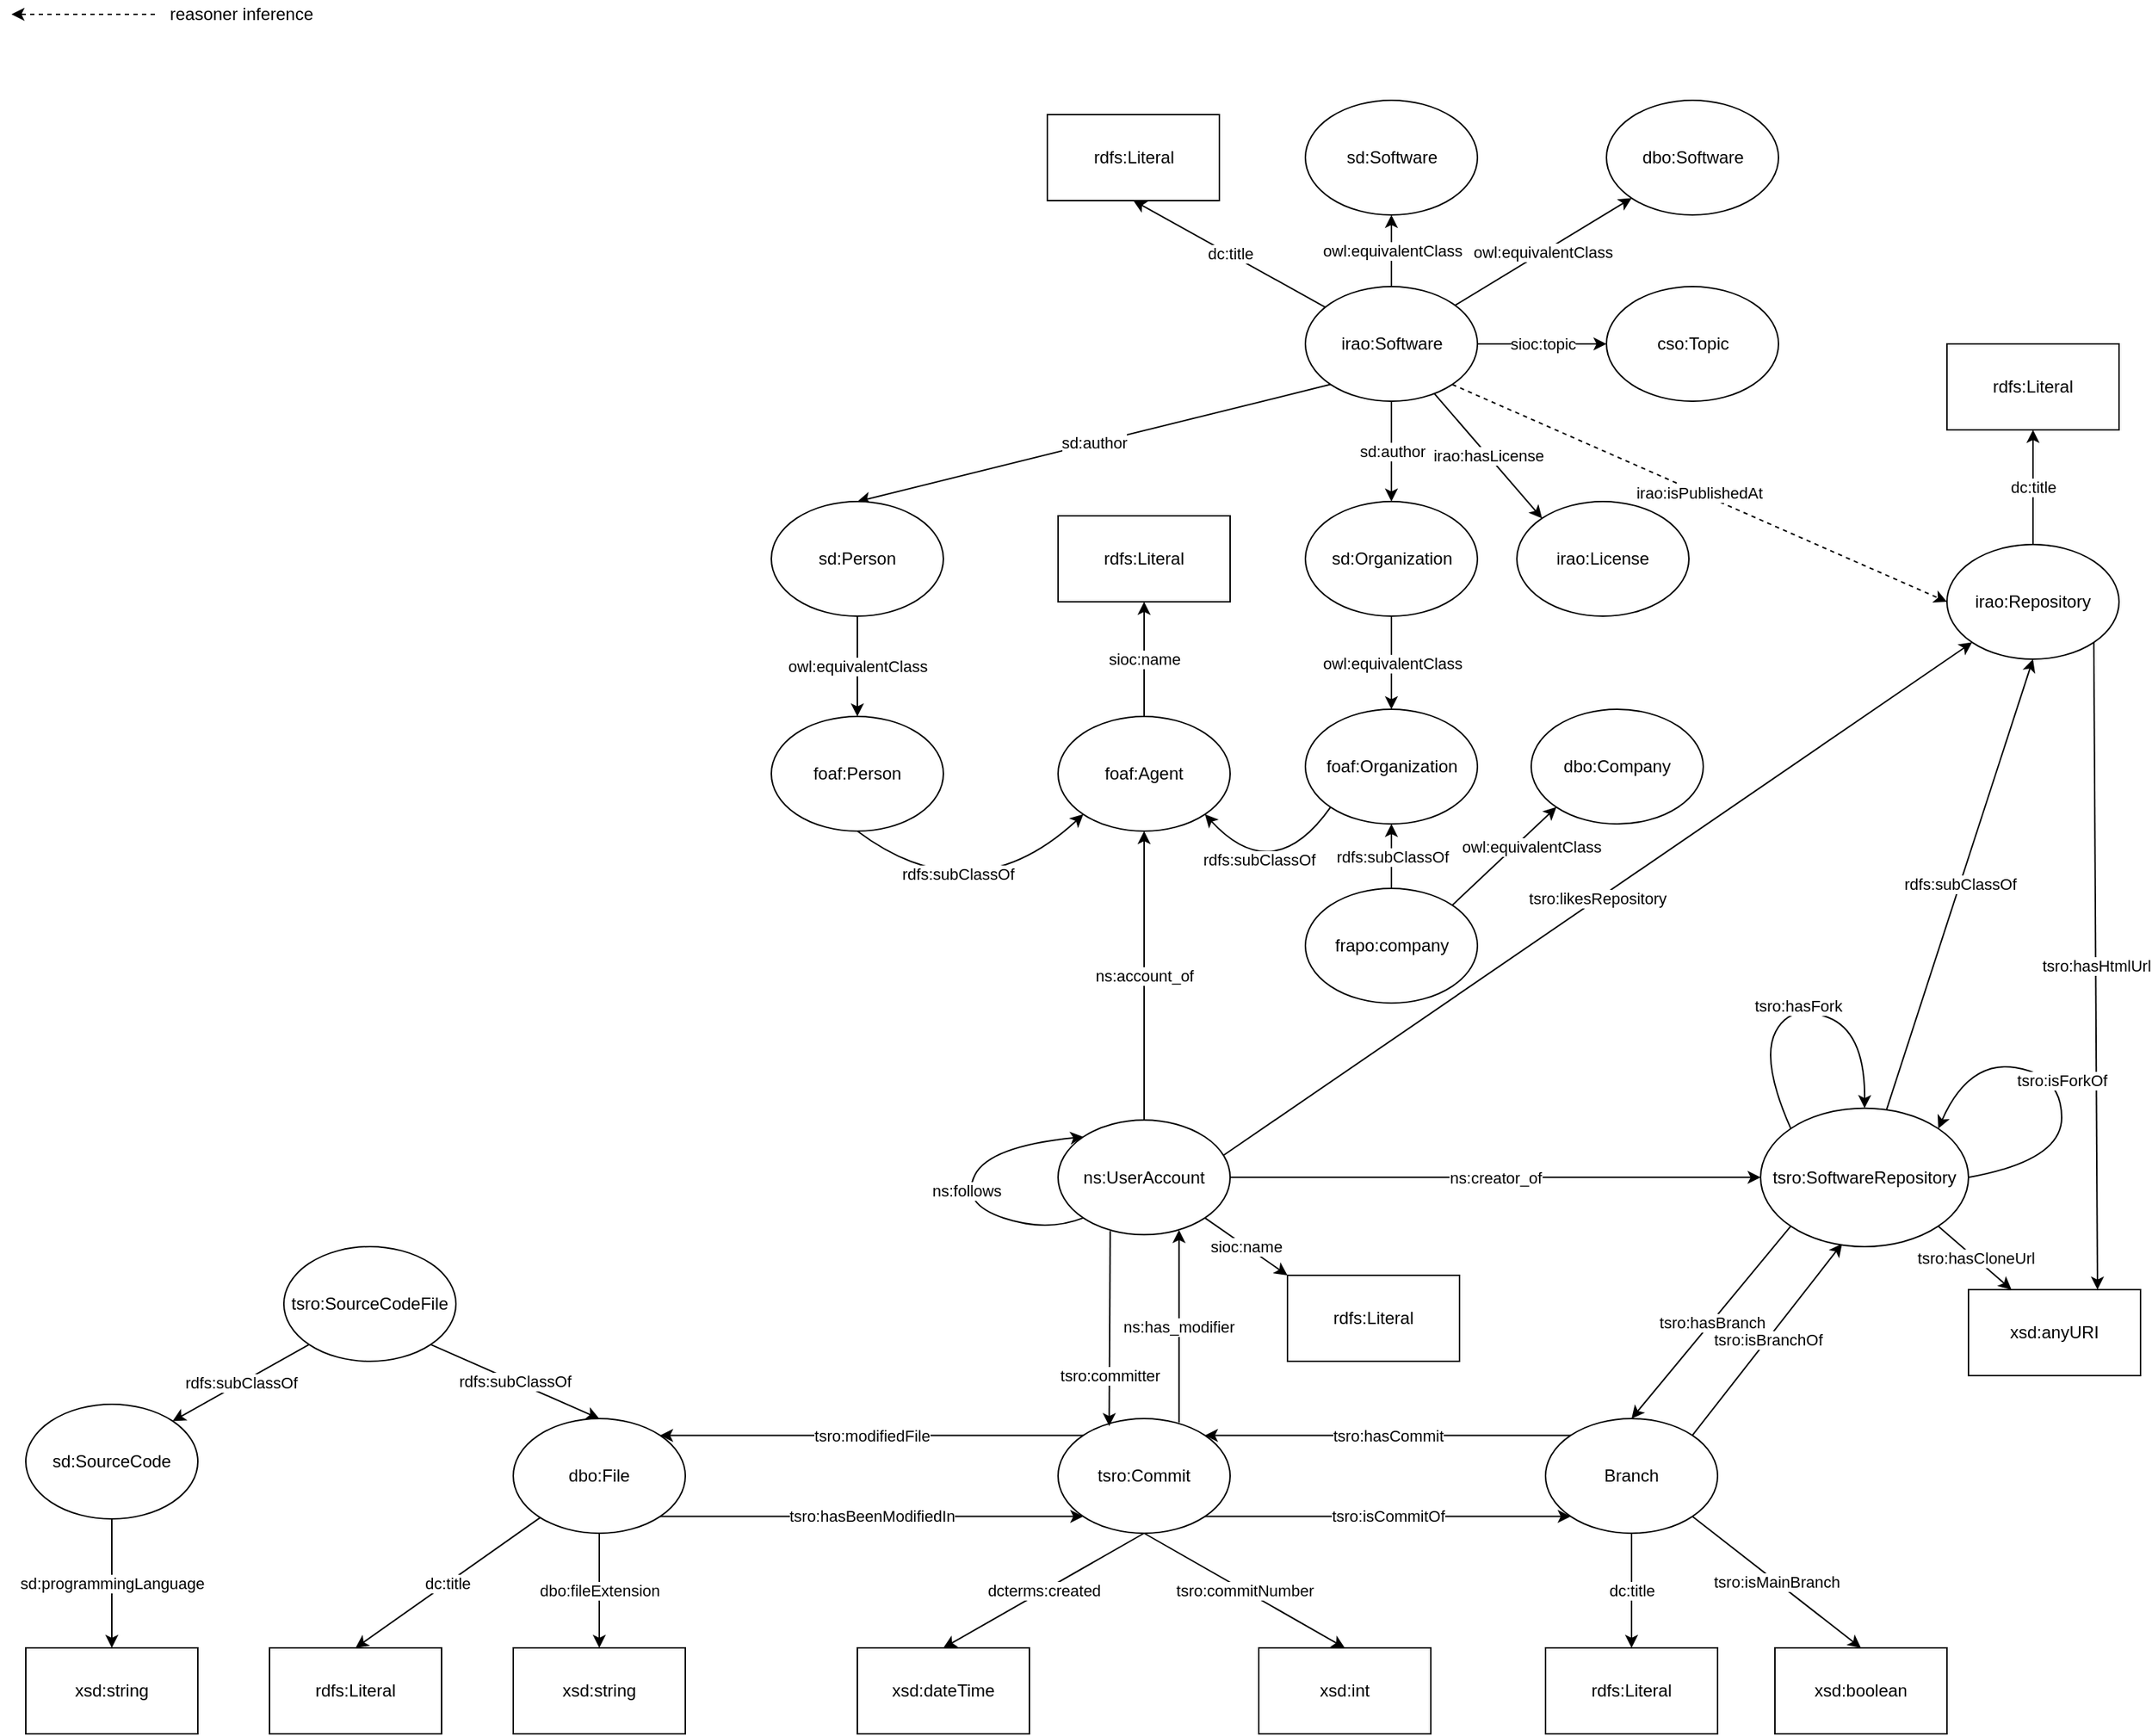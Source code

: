 <mxfile version="15.2.7" type="device"><diagram id="GIGyxbRoovGQ9yuYUtAh" name="Pagina-1"><mxGraphModel dx="1502" dy="703" grid="1" gridSize="10" guides="1" tooltips="1" connect="1" arrows="1" fold="1" page="1" pageScale="1" pageWidth="827" pageHeight="1169" math="0" shadow="0"><root><mxCell id="0"/><mxCell id="1" parent="0"/><mxCell id="fTOS8OSOVG7hove_sQBy-2" value="dc:title" style="rounded=0;orthogonalLoop=1;jettySize=auto;html=1;entryX=0.5;entryY=1;entryDx=0;entryDy=0;" parent="1" source="TZAH8c00auMMK4o1aMOs-1" target="fTOS8OSOVG7hove_sQBy-1" edge="1"><mxGeometry relative="1" as="geometry"/></mxCell><mxCell id="TZAH8c00auMMK4o1aMOs-1" value="irao:Repository" style="ellipse;whiteSpace=wrap;html=1;" parent="1" vertex="1"><mxGeometry x="1360" y="390" width="120" height="80" as="geometry"/></mxCell><mxCell id="TZAH8c00auMMK4o1aMOs-44" value="dbo:fileExtension" style="edgeStyle=none;rounded=0;orthogonalLoop=1;jettySize=auto;html=1;entryX=0.5;entryY=0;entryDx=0;entryDy=0;exitX=0.5;exitY=1;exitDx=0;exitDy=0;" parent="1" source="TZAH8c00auMMK4o1aMOs-19" target="TZAH8c00auMMK4o1aMOs-45" edge="1"><mxGeometry relative="1" as="geometry"><mxPoint x="440" y="1150" as="sourcePoint"/><mxPoint x="1650" y="830" as="targetPoint"/></mxGeometry></mxCell><mxCell id="LW9--Hat_Nvpuuw1NB7y-10" value="tsro:hasBeenModifiedIn" style="edgeStyle=none;rounded=0;orthogonalLoop=1;jettySize=auto;html=1;exitX=1;exitY=1;exitDx=0;exitDy=0;entryX=0;entryY=1;entryDx=0;entryDy=0;" parent="1" source="TZAH8c00auMMK4o1aMOs-19" target="TZAH8c00auMMK4o1aMOs-21" edge="1"><mxGeometry relative="1" as="geometry"/></mxCell><mxCell id="fTOS8OSOVG7hove_sQBy-16" value="dc:title" style="edgeStyle=none;curved=1;orthogonalLoop=1;jettySize=auto;html=1;entryX=0.5;entryY=0;entryDx=0;entryDy=0;" parent="1" source="TZAH8c00auMMK4o1aMOs-19" target="fTOS8OSOVG7hove_sQBy-15" edge="1"><mxGeometry relative="1" as="geometry"/></mxCell><mxCell id="TZAH8c00auMMK4o1aMOs-19" value="dbo:File" style="ellipse;whiteSpace=wrap;html=1;" parent="1" vertex="1"><mxGeometry x="360" y="1000" width="120" height="80" as="geometry"/></mxCell><mxCell id="TZAH8c00auMMK4o1aMOs-86" value="dcterms:created" style="edgeStyle=none;rounded=0;orthogonalLoop=1;jettySize=auto;html=1;entryX=0.5;entryY=0;entryDx=0;entryDy=0;exitX=0.5;exitY=1;exitDx=0;exitDy=0;" parent="1" source="TZAH8c00auMMK4o1aMOs-21" target="TZAH8c00auMMK4o1aMOs-85" edge="1"><mxGeometry relative="1" as="geometry"><mxPoint x="760" y="1100" as="sourcePoint"/></mxGeometry></mxCell><mxCell id="LW9--Hat_Nvpuuw1NB7y-9" value="tsro:isCommitOf" style="edgeStyle=none;rounded=0;orthogonalLoop=1;jettySize=auto;html=1;exitX=1;exitY=1;exitDx=0;exitDy=0;entryX=0;entryY=1;entryDx=0;entryDy=0;" parent="1" source="TZAH8c00auMMK4o1aMOs-21" target="TZAH8c00auMMK4o1aMOs-23" edge="1"><mxGeometry relative="1" as="geometry"/></mxCell><mxCell id="LW9--Hat_Nvpuuw1NB7y-11" value="ns:has_modifier" style="edgeStyle=none;rounded=0;orthogonalLoop=1;jettySize=auto;html=1;entryX=0.703;entryY=0.959;entryDx=0;entryDy=0;entryPerimeter=0;exitX=0.703;exitY=0.035;exitDx=0;exitDy=0;exitPerimeter=0;" parent="1" source="TZAH8c00auMMK4o1aMOs-21" target="TZAH8c00auMMK4o1aMOs-28" edge="1"><mxGeometry relative="1" as="geometry"/></mxCell><mxCell id="fTOS8OSOVG7hove_sQBy-6" value="tsro:commitNumber" style="edgeStyle=none;curved=1;orthogonalLoop=1;jettySize=auto;html=1;exitX=0.5;exitY=1;exitDx=0;exitDy=0;entryX=0.5;entryY=0;entryDx=0;entryDy=0;" parent="1" source="TZAH8c00auMMK4o1aMOs-21" target="fTOS8OSOVG7hove_sQBy-5" edge="1"><mxGeometry relative="1" as="geometry"/></mxCell><mxCell id="TZAH8c00auMMK4o1aMOs-21" value="tsro:Commit" style="ellipse;whiteSpace=wrap;html=1;" parent="1" vertex="1"><mxGeometry x="740" y="1000" width="120" height="80" as="geometry"/></mxCell><mxCell id="TZAH8c00auMMK4o1aMOs-37" value="tsro:hasCommit" style="edgeStyle=none;rounded=0;orthogonalLoop=1;jettySize=auto;html=1;entryX=1;entryY=0;entryDx=0;entryDy=0;exitX=0;exitY=0;exitDx=0;exitDy=0;" parent="1" source="TZAH8c00auMMK4o1aMOs-23" target="TZAH8c00auMMK4o1aMOs-21" edge="1"><mxGeometry relative="1" as="geometry"/></mxCell><mxCell id="LW9--Hat_Nvpuuw1NB7y-8" value="tsro:isBranchOf" style="edgeStyle=none;rounded=0;orthogonalLoop=1;jettySize=auto;html=1;exitX=1;exitY=0;exitDx=0;exitDy=0;entryX=0.392;entryY=0.979;entryDx=0;entryDy=0;entryPerimeter=0;" parent="1" source="TZAH8c00auMMK4o1aMOs-23" target="TZAH8c00auMMK4o1aMOs-24" edge="1"><mxGeometry relative="1" as="geometry"/></mxCell><mxCell id="fTOS8OSOVG7hove_sQBy-9" value="dc:title" style="edgeStyle=none;curved=1;orthogonalLoop=1;jettySize=auto;html=1;entryX=0.5;entryY=0;entryDx=0;entryDy=0;" parent="1" source="TZAH8c00auMMK4o1aMOs-23" target="fTOS8OSOVG7hove_sQBy-8" edge="1"><mxGeometry relative="1" as="geometry"/></mxCell><mxCell id="to-RpZVUHZ2DCw-Hf5WT-2" value="tsro:isMainBranch" style="rounded=0;orthogonalLoop=1;jettySize=auto;html=1;exitX=1;exitY=1;exitDx=0;exitDy=0;entryX=0.5;entryY=0;entryDx=0;entryDy=0;" parent="1" source="TZAH8c00auMMK4o1aMOs-23" target="to-RpZVUHZ2DCw-Hf5WT-1" edge="1"><mxGeometry relative="1" as="geometry"><mxPoint x="1260" y="1130" as="targetPoint"/></mxGeometry></mxCell><mxCell id="TZAH8c00auMMK4o1aMOs-23" value="Branch" style="ellipse;whiteSpace=wrap;html=1;" parent="1" vertex="1"><mxGeometry x="1080" y="1000" width="120" height="80" as="geometry"/></mxCell><mxCell id="TZAH8c00auMMK4o1aMOs-25" value="rdfs:subClassOf" style="edgeStyle=none;rounded=0;orthogonalLoop=1;jettySize=auto;html=1;entryX=0.5;entryY=1;entryDx=0;entryDy=0;" parent="1" source="TZAH8c00auMMK4o1aMOs-24" target="TZAH8c00auMMK4o1aMOs-1" edge="1"><mxGeometry relative="1" as="geometry"/></mxCell><mxCell id="TZAH8c00auMMK4o1aMOs-26" value="tsro:modifiedFile" style="orthogonalLoop=1;jettySize=auto;html=1;entryX=1;entryY=0;entryDx=0;entryDy=0;exitX=0;exitY=0;exitDx=0;exitDy=0;rounded=0;" parent="1" source="TZAH8c00auMMK4o1aMOs-21" target="TZAH8c00auMMK4o1aMOs-19" edge="1"><mxGeometry relative="1" as="geometry"/></mxCell><mxCell id="TZAH8c00auMMK4o1aMOs-36" value="tsro:hasBranch" style="edgeStyle=none;rounded=0;orthogonalLoop=1;jettySize=auto;html=1;exitX=0;exitY=1;exitDx=0;exitDy=0;entryX=0.5;entryY=0;entryDx=0;entryDy=0;" parent="1" source="TZAH8c00auMMK4o1aMOs-24" target="TZAH8c00auMMK4o1aMOs-23" edge="1"><mxGeometry relative="1" as="geometry"/></mxCell><mxCell id="TZAH8c00auMMK4o1aMOs-50" value="tsro:hasCloneUrl" style="edgeStyle=none;rounded=0;orthogonalLoop=1;jettySize=auto;html=1;exitX=1;exitY=1;exitDx=0;exitDy=0;entryX=0.25;entryY=0;entryDx=0;entryDy=0;" parent="1" source="TZAH8c00auMMK4o1aMOs-24" target="TZAH8c00auMMK4o1aMOs-49" edge="1"><mxGeometry relative="1" as="geometry"/></mxCell><mxCell id="TZAH8c00auMMK4o1aMOs-51" value="tsro:hasHtmlUrl" style="edgeStyle=none;rounded=0;orthogonalLoop=1;jettySize=auto;html=1;entryX=0.75;entryY=0;entryDx=0;entryDy=0;exitX=1;exitY=1;exitDx=0;exitDy=0;" parent="1" source="TZAH8c00auMMK4o1aMOs-1" target="TZAH8c00auMMK4o1aMOs-49" edge="1"><mxGeometry relative="1" as="geometry"/></mxCell><mxCell id="TZAH8c00auMMK4o1aMOs-24" value="tsro:SoftwareRepository" style="ellipse;whiteSpace=wrap;html=1;" parent="1" vertex="1"><mxGeometry x="1230" y="783.33" width="145" height="96.67" as="geometry"/></mxCell><mxCell id="TZAH8c00auMMK4o1aMOs-76" value="ns:account_of" style="edgeStyle=none;rounded=0;orthogonalLoop=1;jettySize=auto;html=1;entryX=0.5;entryY=1;entryDx=0;entryDy=0;" parent="1" source="TZAH8c00auMMK4o1aMOs-28" target="TZAH8c00auMMK4o1aMOs-95" edge="1"><mxGeometry relative="1" as="geometry"><mxPoint x="820" y="500" as="targetPoint"/></mxGeometry></mxCell><mxCell id="TZAH8c00auMMK4o1aMOs-82" value="ns:creator_of" style="edgeStyle=none;rounded=0;orthogonalLoop=1;jettySize=auto;html=1;entryX=0;entryY=0.5;entryDx=0;entryDy=0;" parent="1" source="TZAH8c00auMMK4o1aMOs-28" target="TZAH8c00auMMK4o1aMOs-24" edge="1"><mxGeometry relative="1" as="geometry"/></mxCell><mxCell id="TZAH8c00auMMK4o1aMOs-83" value="tsro:committer" style="edgeStyle=none;rounded=0;orthogonalLoop=1;jettySize=auto;html=1;entryX=0.297;entryY=0.065;entryDx=0;entryDy=0;exitX=0.303;exitY=0.969;exitDx=0;exitDy=0;exitPerimeter=0;entryPerimeter=0;" parent="1" source="TZAH8c00auMMK4o1aMOs-28" target="TZAH8c00auMMK4o1aMOs-21" edge="1"><mxGeometry x="0.482" relative="1" as="geometry"><mxPoint as="offset"/></mxGeometry></mxCell><mxCell id="TZAH8c00auMMK4o1aMOs-92" value="ns:follows" style="edgeStyle=none;orthogonalLoop=1;jettySize=auto;html=1;curved=1;entryX=0;entryY=0;entryDx=0;entryDy=0;exitX=0;exitY=1;exitDx=0;exitDy=0;" parent="1" source="TZAH8c00auMMK4o1aMOs-28" target="TZAH8c00auMMK4o1aMOs-28" edge="1"><mxGeometry relative="1" as="geometry"><mxPoint x="652" y="860" as="targetPoint"/><Array as="points"><mxPoint x="732" y="870"/><mxPoint x="672" y="850"/><mxPoint x="692" y="810"/></Array></mxGeometry></mxCell><mxCell id="TZAH8c00auMMK4o1aMOs-94" value="tsro:likesRepository" style="edgeStyle=none;orthogonalLoop=1;jettySize=auto;html=1;exitX=0.96;exitY=0.309;exitDx=0;exitDy=0;entryX=0;entryY=1;entryDx=0;entryDy=0;exitPerimeter=0;rounded=0;" parent="1" source="TZAH8c00auMMK4o1aMOs-28" target="TZAH8c00auMMK4o1aMOs-1" edge="1"><mxGeometry relative="1" as="geometry"/></mxCell><mxCell id="fTOS8OSOVG7hove_sQBy-14" value="sioc:name" style="edgeStyle=none;curved=1;orthogonalLoop=1;jettySize=auto;html=1;exitX=1;exitY=1;exitDx=0;exitDy=0;entryX=0;entryY=0;entryDx=0;entryDy=0;" parent="1" source="TZAH8c00auMMK4o1aMOs-28" target="fTOS8OSOVG7hove_sQBy-13" edge="1"><mxGeometry relative="1" as="geometry"/></mxCell><mxCell id="TZAH8c00auMMK4o1aMOs-28" value="ns:UserAccount" style="ellipse;whiteSpace=wrap;html=1;" parent="1" vertex="1"><mxGeometry x="740" y="791.66" width="120" height="80" as="geometry"/></mxCell><mxCell id="TZAH8c00auMMK4o1aMOs-40" value="irao:isPublishedAt" style="edgeStyle=none;rounded=0;orthogonalLoop=1;jettySize=auto;html=1;entryX=0;entryY=0.5;entryDx=0;entryDy=0;dashed=1;exitX=1;exitY=1;exitDx=0;exitDy=0;" parent="1" source="TZAH8c00auMMK4o1aMOs-39" target="TZAH8c00auMMK4o1aMOs-1" edge="1"><mxGeometry relative="1" as="geometry"><mxPoint x="1030" y="320" as="sourcePoint"/><mxPoint x="705" y="250" as="targetPoint"/></mxGeometry></mxCell><mxCell id="TZAH8c00auMMK4o1aMOs-48" value="sioc:topic" style="edgeStyle=none;rounded=0;orthogonalLoop=1;jettySize=auto;html=1;entryX=0;entryY=0.5;entryDx=0;entryDy=0;" parent="1" source="TZAH8c00auMMK4o1aMOs-39" target="TZAH8c00auMMK4o1aMOs-46" edge="1"><mxGeometry relative="1" as="geometry"/></mxCell><mxCell id="TZAH8c00auMMK4o1aMOs-53" value="dc:title" style="edgeStyle=none;rounded=0;orthogonalLoop=1;jettySize=auto;html=1;entryX=0.5;entryY=1;entryDx=0;entryDy=0;" parent="1" source="TZAH8c00auMMK4o1aMOs-39" target="TZAH8c00auMMK4o1aMOs-54" edge="1"><mxGeometry relative="1" as="geometry"><mxPoint x="972.5" y="130" as="targetPoint"/></mxGeometry></mxCell><mxCell id="TZAH8c00auMMK4o1aMOs-56" value="owl:equivalentClass" style="edgeStyle=none;rounded=0;orthogonalLoop=1;jettySize=auto;html=1;entryX=0;entryY=1;entryDx=0;entryDy=0;" parent="1" source="TZAH8c00auMMK4o1aMOs-39" target="TZAH8c00auMMK4o1aMOs-55" edge="1"><mxGeometry relative="1" as="geometry"/></mxCell><mxCell id="TZAH8c00auMMK4o1aMOs-58" value="owl:equivalentClass" style="edgeStyle=none;rounded=0;orthogonalLoop=1;jettySize=auto;html=1;entryX=0.5;entryY=1;entryDx=0;entryDy=0;" parent="1" source="TZAH8c00auMMK4o1aMOs-39" target="TZAH8c00auMMK4o1aMOs-57" edge="1"><mxGeometry relative="1" as="geometry"/></mxCell><mxCell id="TZAH8c00auMMK4o1aMOs-61" value="sd:author" style="edgeStyle=none;rounded=0;orthogonalLoop=1;jettySize=auto;html=1;entryX=0.5;entryY=0;entryDx=0;entryDy=0;exitX=0;exitY=1;exitDx=0;exitDy=0;" parent="1" source="TZAH8c00auMMK4o1aMOs-39" target="TZAH8c00auMMK4o1aMOs-59" edge="1"><mxGeometry relative="1" as="geometry"><mxPoint x="951" y="380" as="sourcePoint"/></mxGeometry></mxCell><mxCell id="TZAH8c00auMMK4o1aMOs-73" value="sd:author" style="edgeStyle=none;rounded=0;orthogonalLoop=1;jettySize=auto;html=1;entryX=0.5;entryY=0;entryDx=0;entryDy=0;exitX=0.5;exitY=1;exitDx=0;exitDy=0;" parent="1" source="TZAH8c00auMMK4o1aMOs-39" target="TZAH8c00auMMK4o1aMOs-72" edge="1"><mxGeometry relative="1" as="geometry"><mxPoint x="1010" y="420" as="sourcePoint"/></mxGeometry></mxCell><mxCell id="TZAH8c00auMMK4o1aMOs-89" value="irao:hasLicense" style="edgeStyle=none;rounded=0;orthogonalLoop=1;jettySize=auto;html=1;entryX=0;entryY=0;entryDx=0;entryDy=0;" parent="1" source="TZAH8c00auMMK4o1aMOs-39" target="TZAH8c00auMMK4o1aMOs-88" edge="1"><mxGeometry relative="1" as="geometry"/></mxCell><mxCell id="TZAH8c00auMMK4o1aMOs-39" value="irao:Software" style="ellipse;whiteSpace=wrap;html=1;" parent="1" vertex="1"><mxGeometry x="912.5" y="210" width="120" height="80" as="geometry"/></mxCell><mxCell id="TZAH8c00auMMK4o1aMOs-41" value="" style="edgeStyle=none;rounded=0;orthogonalLoop=1;jettySize=auto;html=1;entryX=1;entryY=0.5;entryDx=0;entryDy=0;dashed=1;" parent="1" edge="1"><mxGeometry relative="1" as="geometry"><mxPoint x="110" y="20" as="sourcePoint"/><mxPoint x="10" y="20" as="targetPoint"/></mxGeometry></mxCell><mxCell id="TZAH8c00auMMK4o1aMOs-42" value="reasoner inference" style="text;html=1;align=center;verticalAlign=middle;resizable=0;points=[];autosize=1;" parent="1" vertex="1"><mxGeometry x="110" y="10" width="120" height="20" as="geometry"/></mxCell><mxCell id="TZAH8c00auMMK4o1aMOs-45" value="xsd:string" style="whiteSpace=wrap;html=1;" parent="1" vertex="1"><mxGeometry x="360" y="1160" width="120" height="60" as="geometry"/></mxCell><mxCell id="TZAH8c00auMMK4o1aMOs-46" value="cso:Topic" style="ellipse;whiteSpace=wrap;html=1;" parent="1" vertex="1"><mxGeometry x="1122.5" y="210" width="120" height="80" as="geometry"/></mxCell><mxCell id="TZAH8c00auMMK4o1aMOs-49" value="xsd:anyURI" style="whiteSpace=wrap;html=1;" parent="1" vertex="1"><mxGeometry x="1375" y="910" width="120" height="60" as="geometry"/></mxCell><mxCell id="TZAH8c00auMMK4o1aMOs-54" value="rdfs:Literal" style="whiteSpace=wrap;html=1;" parent="1" vertex="1"><mxGeometry x="732.5" y="90" width="120" height="60" as="geometry"/></mxCell><mxCell id="TZAH8c00auMMK4o1aMOs-55" value="dbo:Software" style="ellipse;whiteSpace=wrap;html=1;" parent="1" vertex="1"><mxGeometry x="1122.5" y="80" width="120" height="80" as="geometry"/></mxCell><mxCell id="TZAH8c00auMMK4o1aMOs-57" value="sd:Software" style="ellipse;whiteSpace=wrap;html=1;" parent="1" vertex="1"><mxGeometry x="912.5" y="80" width="120" height="80" as="geometry"/></mxCell><mxCell id="TZAH8c00auMMK4o1aMOs-80" value="owl:equivalentClass" style="edgeStyle=none;rounded=0;orthogonalLoop=1;jettySize=auto;html=1;entryX=0.5;entryY=0;entryDx=0;entryDy=0;" parent="1" source="TZAH8c00auMMK4o1aMOs-59" target="TZAH8c00auMMK4o1aMOs-78" edge="1"><mxGeometry relative="1" as="geometry"/></mxCell><mxCell id="TZAH8c00auMMK4o1aMOs-59" value="sd:Person" style="ellipse;whiteSpace=wrap;html=1;" parent="1" vertex="1"><mxGeometry x="540" y="360" width="120" height="80" as="geometry"/></mxCell><mxCell id="TZAH8c00auMMK4o1aMOs-75" value="sd:programmingLanguage" style="edgeStyle=none;rounded=0;orthogonalLoop=1;jettySize=auto;html=1;entryX=0.5;entryY=0;entryDx=0;entryDy=0;" parent="1" source="TZAH8c00auMMK4o1aMOs-65" target="TZAH8c00auMMK4o1aMOs-74" edge="1"><mxGeometry relative="1" as="geometry"/></mxCell><mxCell id="TZAH8c00auMMK4o1aMOs-65" value="sd:SourceCode" style="ellipse;whiteSpace=wrap;html=1;" parent="1" vertex="1"><mxGeometry x="20" y="990" width="120" height="80" as="geometry"/></mxCell><mxCell id="TZAH8c00auMMK4o1aMOs-68" value="rdfs:subClassOf" style="edgeStyle=none;rounded=0;orthogonalLoop=1;jettySize=auto;html=1;entryX=1;entryY=0;entryDx=0;entryDy=0;exitX=0;exitY=1;exitDx=0;exitDy=0;" parent="1" source="TZAH8c00auMMK4o1aMOs-67" target="TZAH8c00auMMK4o1aMOs-65" edge="1"><mxGeometry relative="1" as="geometry"><mxPoint x="194" y="950" as="sourcePoint"/></mxGeometry></mxCell><mxCell id="TZAH8c00auMMK4o1aMOs-71" value="rdfs:subClassOf" style="edgeStyle=none;rounded=0;orthogonalLoop=1;jettySize=auto;html=1;entryX=0.5;entryY=0;entryDx=0;entryDy=0;exitX=1;exitY=1;exitDx=0;exitDy=0;" parent="1" source="TZAH8c00auMMK4o1aMOs-67" target="TZAH8c00auMMK4o1aMOs-19" edge="1"><mxGeometry relative="1" as="geometry"/></mxCell><mxCell id="TZAH8c00auMMK4o1aMOs-67" value="tsro:SourceCodeFile" style="ellipse;whiteSpace=wrap;html=1;" parent="1" vertex="1"><mxGeometry x="200" y="880" width="120" height="80" as="geometry"/></mxCell><mxCell id="TZAH8c00auMMK4o1aMOs-81" value="owl:equivalentClass" style="edgeStyle=none;rounded=0;orthogonalLoop=1;jettySize=auto;html=1;entryX=0.5;entryY=0;entryDx=0;entryDy=0;" parent="1" source="TZAH8c00auMMK4o1aMOs-72" target="TZAH8c00auMMK4o1aMOs-79" edge="1"><mxGeometry relative="1" as="geometry"/></mxCell><mxCell id="TZAH8c00auMMK4o1aMOs-72" value="sd:Organization" style="ellipse;whiteSpace=wrap;html=1;" parent="1" vertex="1"><mxGeometry x="912.5" y="360" width="120" height="80" as="geometry"/></mxCell><mxCell id="TZAH8c00auMMK4o1aMOs-74" value="xsd:string" style="whiteSpace=wrap;html=1;" parent="1" vertex="1"><mxGeometry x="20" y="1160" width="120" height="60" as="geometry"/></mxCell><mxCell id="TZAH8c00auMMK4o1aMOs-96" value="rdfs:subClassOf" style="edgeStyle=none;orthogonalLoop=1;jettySize=auto;html=1;exitX=0.5;exitY=1;exitDx=0;exitDy=0;entryX=0;entryY=1;entryDx=0;entryDy=0;curved=1;" parent="1" source="TZAH8c00auMMK4o1aMOs-78" target="TZAH8c00auMMK4o1aMOs-95" edge="1"><mxGeometry x="-0.28" y="18" relative="1" as="geometry"><Array as="points"><mxPoint x="680" y="650"/></Array><mxPoint as="offset"/></mxGeometry></mxCell><mxCell id="TZAH8c00auMMK4o1aMOs-78" value="foaf:Person" style="ellipse;whiteSpace=wrap;html=1;" parent="1" vertex="1"><mxGeometry x="540" y="510" width="120" height="80" as="geometry"/></mxCell><mxCell id="TZAH8c00auMMK4o1aMOs-97" value="rdfs:subClassOf" style="edgeStyle=none;orthogonalLoop=1;jettySize=auto;html=1;exitX=0;exitY=1;exitDx=0;exitDy=0;entryX=1;entryY=1;entryDx=0;entryDy=0;curved=1;" parent="1" source="TZAH8c00auMMK4o1aMOs-79" target="TZAH8c00auMMK4o1aMOs-95" edge="1"><mxGeometry x="0.302" y="-6" relative="1" as="geometry"><Array as="points"><mxPoint x="890" y="630"/></Array><mxPoint as="offset"/></mxGeometry></mxCell><mxCell id="TZAH8c00auMMK4o1aMOs-79" value="foaf:Organization" style="ellipse;whiteSpace=wrap;html=1;" parent="1" vertex="1"><mxGeometry x="912.5" y="505" width="120" height="80" as="geometry"/></mxCell><mxCell id="TZAH8c00auMMK4o1aMOs-85" value="xsd:dateTime" style="whiteSpace=wrap;html=1;" parent="1" vertex="1"><mxGeometry x="600" y="1160" width="120" height="60" as="geometry"/></mxCell><mxCell id="TZAH8c00auMMK4o1aMOs-88" value="irao:License" style="ellipse;whiteSpace=wrap;html=1;" parent="1" vertex="1"><mxGeometry x="1060" y="360" width="120" height="80" as="geometry"/></mxCell><mxCell id="fTOS8OSOVG7hove_sQBy-4" value="sioc:name" style="edgeStyle=none;rounded=0;orthogonalLoop=1;jettySize=auto;html=1;entryX=0.5;entryY=1;entryDx=0;entryDy=0;" parent="1" source="TZAH8c00auMMK4o1aMOs-95" target="fTOS8OSOVG7hove_sQBy-3" edge="1"><mxGeometry relative="1" as="geometry"/></mxCell><mxCell id="TZAH8c00auMMK4o1aMOs-95" value="foaf:Agent" style="ellipse;whiteSpace=wrap;html=1;" parent="1" vertex="1"><mxGeometry x="740" y="510" width="120" height="80" as="geometry"/></mxCell><mxCell id="LW9--Hat_Nvpuuw1NB7y-2" value="rdfs:subClassOf" style="edgeStyle=none;rounded=0;orthogonalLoop=1;jettySize=auto;html=1;entryX=0.5;entryY=1;entryDx=0;entryDy=0;" parent="1" source="LW9--Hat_Nvpuuw1NB7y-1" target="TZAH8c00auMMK4o1aMOs-79" edge="1"><mxGeometry relative="1" as="geometry"/></mxCell><mxCell id="LW9--Hat_Nvpuuw1NB7y-4" value="owl:equivalentClass" style="edgeStyle=none;rounded=0;orthogonalLoop=1;jettySize=auto;html=1;exitX=1;exitY=0;exitDx=0;exitDy=0;entryX=0;entryY=1;entryDx=0;entryDy=0;" parent="1" source="LW9--Hat_Nvpuuw1NB7y-1" target="LW9--Hat_Nvpuuw1NB7y-3" edge="1"><mxGeometry x="0.377" y="-7" relative="1" as="geometry"><mxPoint y="1" as="offset"/></mxGeometry></mxCell><mxCell id="LW9--Hat_Nvpuuw1NB7y-1" value="frapo:company" style="ellipse;whiteSpace=wrap;html=1;" parent="1" vertex="1"><mxGeometry x="912.5" y="630" width="120" height="80" as="geometry"/></mxCell><mxCell id="LW9--Hat_Nvpuuw1NB7y-3" value="dbo:Company" style="ellipse;whiteSpace=wrap;html=1;" parent="1" vertex="1"><mxGeometry x="1070" y="505" width="120" height="80" as="geometry"/></mxCell><mxCell id="LW9--Hat_Nvpuuw1NB7y-12" value="tsro:hasFork" style="edgeStyle=none;orthogonalLoop=1;jettySize=auto;html=1;exitX=0;exitY=0;exitDx=0;exitDy=0;entryX=0.5;entryY=0;entryDx=0;entryDy=0;curved=1;" parent="1" source="TZAH8c00auMMK4o1aMOs-24" target="TZAH8c00auMMK4o1aMOs-24" edge="1"><mxGeometry relative="1" as="geometry"><Array as="points"><mxPoint x="1230" y="750"/><mxPoint x="1251" y="710"/><mxPoint x="1303" y="730"/></Array></mxGeometry></mxCell><mxCell id="LW9--Hat_Nvpuuw1NB7y-14" value="tsro:isForkOf" style="edgeStyle=none;orthogonalLoop=1;jettySize=auto;html=1;exitX=1;exitY=0.5;exitDx=0;exitDy=0;entryX=1;entryY=0;entryDx=0;entryDy=0;curved=1;" parent="1" source="TZAH8c00auMMK4o1aMOs-24" target="TZAH8c00auMMK4o1aMOs-24" edge="1"><mxGeometry relative="1" as="geometry"><Array as="points"><mxPoint x="1440" y="820"/><mxPoint x="1440" y="760"/><mxPoint x="1375" y="750"/></Array></mxGeometry></mxCell><mxCell id="fTOS8OSOVG7hove_sQBy-1" value="rdfs:Literal" style="whiteSpace=wrap;html=1;" parent="1" vertex="1"><mxGeometry x="1360" y="250" width="120" height="60" as="geometry"/></mxCell><mxCell id="fTOS8OSOVG7hove_sQBy-3" value="rdfs:Literal" style="whiteSpace=wrap;html=1;" parent="1" vertex="1"><mxGeometry x="740" y="370" width="120" height="60" as="geometry"/></mxCell><mxCell id="fTOS8OSOVG7hove_sQBy-5" value="xsd:int" style="whiteSpace=wrap;html=1;" parent="1" vertex="1"><mxGeometry x="880" y="1160" width="120" height="60" as="geometry"/></mxCell><mxCell id="fTOS8OSOVG7hove_sQBy-8" value="rdfs:Literal" style="whiteSpace=wrap;html=1;" parent="1" vertex="1"><mxGeometry x="1080" y="1160" width="120" height="60" as="geometry"/></mxCell><mxCell id="fTOS8OSOVG7hove_sQBy-13" value="rdfs:Literal" style="whiteSpace=wrap;html=1;" parent="1" vertex="1"><mxGeometry x="900" y="900" width="120" height="60" as="geometry"/></mxCell><mxCell id="fTOS8OSOVG7hove_sQBy-15" value="rdfs:Literal" style="whiteSpace=wrap;html=1;" parent="1" vertex="1"><mxGeometry x="190" y="1160" width="120" height="60" as="geometry"/></mxCell><mxCell id="to-RpZVUHZ2DCw-Hf5WT-1" value="xsd:boolean" style="whiteSpace=wrap;html=1;" parent="1" vertex="1"><mxGeometry x="1240" y="1160" width="120" height="60" as="geometry"/></mxCell></root></mxGraphModel></diagram></mxfile>
